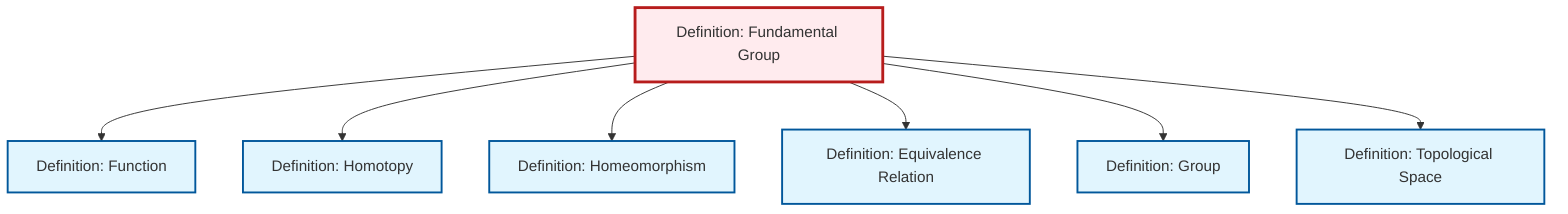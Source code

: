 graph TD
    classDef definition fill:#e1f5fe,stroke:#01579b,stroke-width:2px
    classDef theorem fill:#f3e5f5,stroke:#4a148c,stroke-width:2px
    classDef axiom fill:#fff3e0,stroke:#e65100,stroke-width:2px
    classDef example fill:#e8f5e9,stroke:#1b5e20,stroke-width:2px
    classDef current fill:#ffebee,stroke:#b71c1c,stroke-width:3px
    def-group["Definition: Group"]:::definition
    def-homeomorphism["Definition: Homeomorphism"]:::definition
    def-function["Definition: Function"]:::definition
    def-fundamental-group["Definition: Fundamental Group"]:::definition
    def-homotopy["Definition: Homotopy"]:::definition
    def-topological-space["Definition: Topological Space"]:::definition
    def-equivalence-relation["Definition: Equivalence Relation"]:::definition
    def-fundamental-group --> def-function
    def-fundamental-group --> def-homotopy
    def-fundamental-group --> def-homeomorphism
    def-fundamental-group --> def-equivalence-relation
    def-fundamental-group --> def-group
    def-fundamental-group --> def-topological-space
    class def-fundamental-group current
